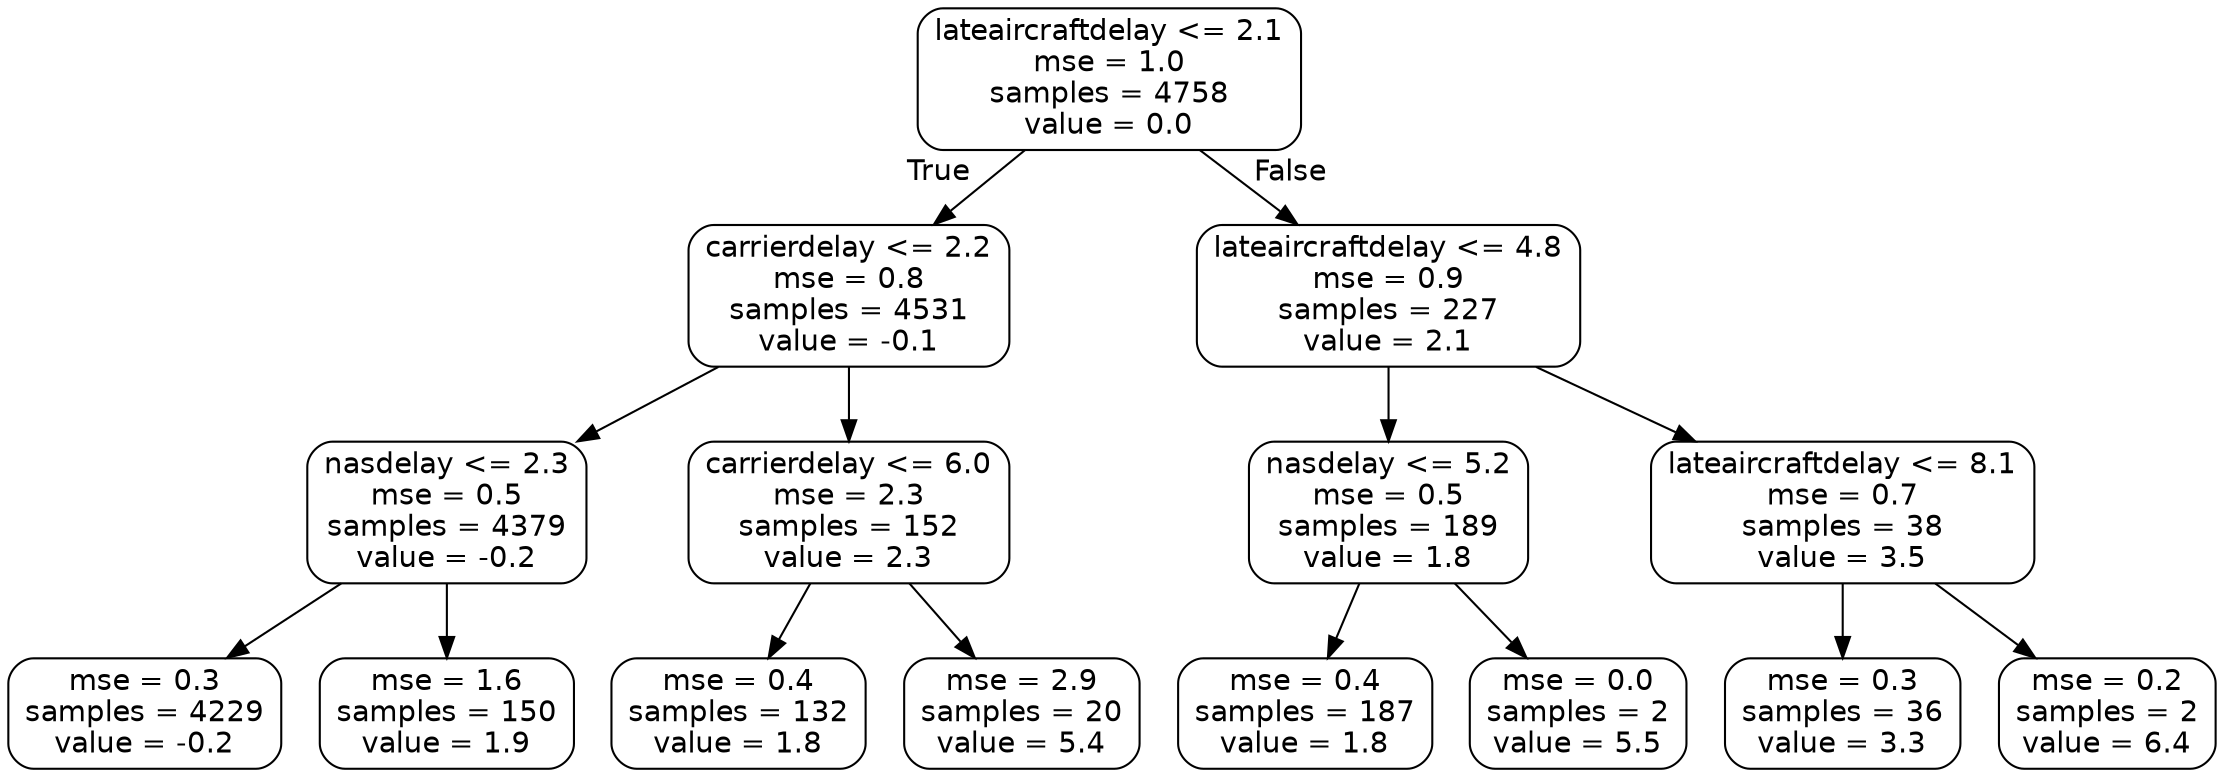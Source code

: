 digraph Tree {
node [shape=box, style="rounded", color="black", fontname=helvetica] ;
edge [fontname=helvetica] ;
0 [label="lateaircraftdelay <= 2.1\nmse = 1.0\nsamples = 4758\nvalue = 0.0"] ;
1 [label="carrierdelay <= 2.2\nmse = 0.8\nsamples = 4531\nvalue = -0.1"] ;
0 -> 1 [labeldistance=2.5, labelangle=45, headlabel="True"] ;
2 [label="nasdelay <= 2.3\nmse = 0.5\nsamples = 4379\nvalue = -0.2"] ;
1 -> 2 ;
3 [label="mse = 0.3\nsamples = 4229\nvalue = -0.2"] ;
2 -> 3 ;
4 [label="mse = 1.6\nsamples = 150\nvalue = 1.9"] ;
2 -> 4 ;
5 [label="carrierdelay <= 6.0\nmse = 2.3\nsamples = 152\nvalue = 2.3"] ;
1 -> 5 ;
6 [label="mse = 0.4\nsamples = 132\nvalue = 1.8"] ;
5 -> 6 ;
7 [label="mse = 2.9\nsamples = 20\nvalue = 5.4"] ;
5 -> 7 ;
8 [label="lateaircraftdelay <= 4.8\nmse = 0.9\nsamples = 227\nvalue = 2.1"] ;
0 -> 8 [labeldistance=2.5, labelangle=-45, headlabel="False"] ;
9 [label="nasdelay <= 5.2\nmse = 0.5\nsamples = 189\nvalue = 1.8"] ;
8 -> 9 ;
10 [label="mse = 0.4\nsamples = 187\nvalue = 1.8"] ;
9 -> 10 ;
11 [label="mse = 0.0\nsamples = 2\nvalue = 5.5"] ;
9 -> 11 ;
12 [label="lateaircraftdelay <= 8.1\nmse = 0.7\nsamples = 38\nvalue = 3.5"] ;
8 -> 12 ;
13 [label="mse = 0.3\nsamples = 36\nvalue = 3.3"] ;
12 -> 13 ;
14 [label="mse = 0.2\nsamples = 2\nvalue = 6.4"] ;
12 -> 14 ;
}